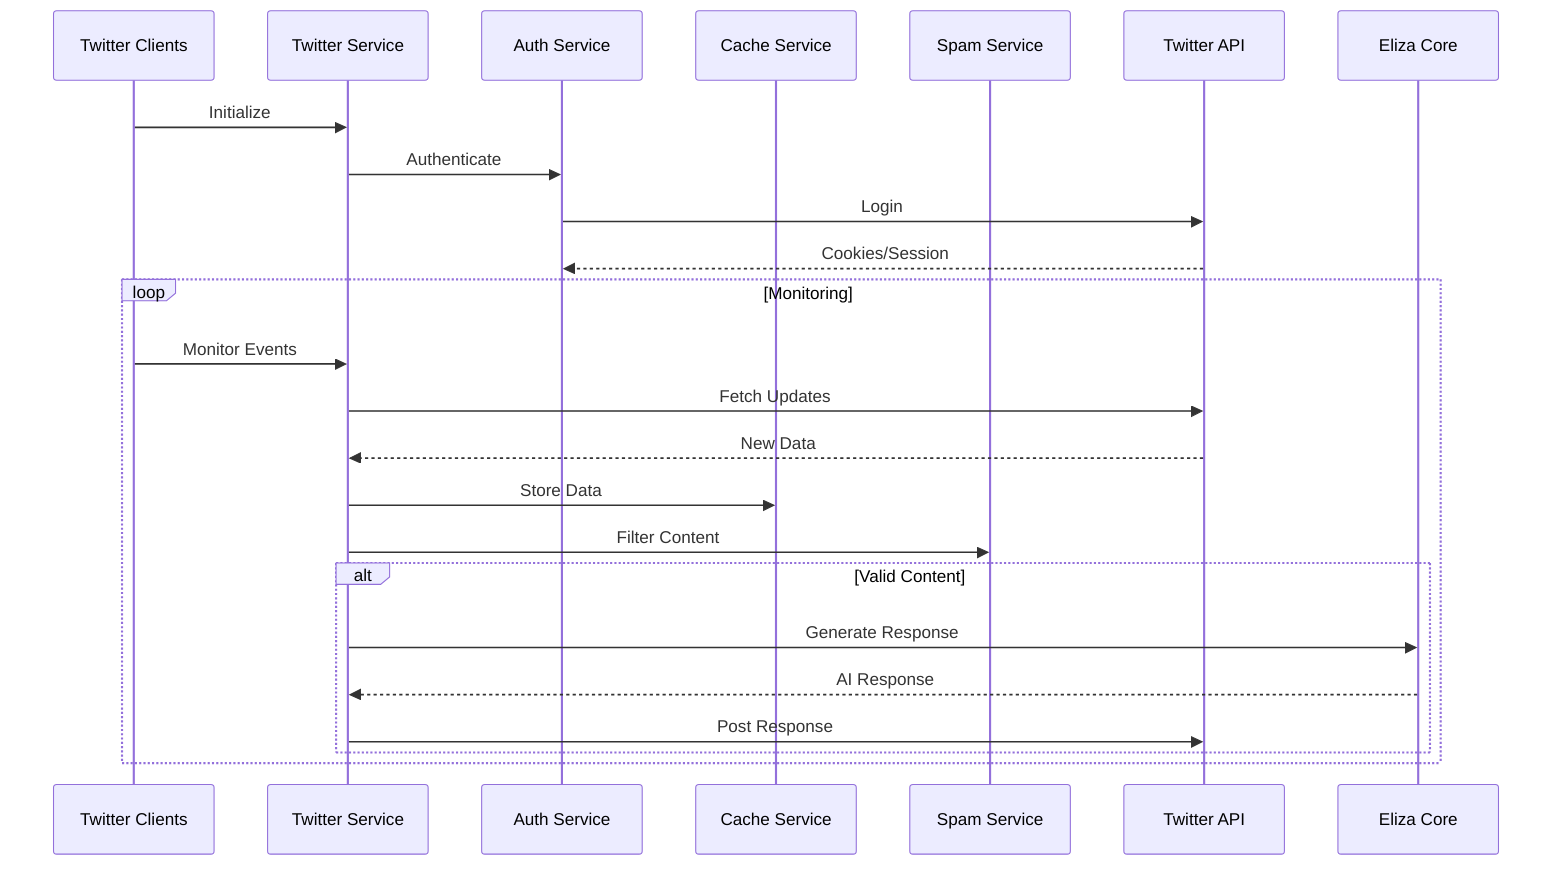 sequenceDiagram
    participant TC as Twitter Clients
    participant TS as Twitter Service
    participant Auth as Auth Service
    participant Cache as Cache Service
    participant Spam as Spam Service
    participant Twitter as Twitter API
    participant Eliza as Eliza Core

    TC->>TS: Initialize
    TS->>Auth: Authenticate
    Auth->>Twitter: Login
    Twitter-->>Auth: Cookies/Session
    
    loop Monitoring
        TC->>TS: Monitor Events
        TS->>Twitter: Fetch Updates
        Twitter-->>TS: New Data
        TS->>Cache: Store Data
        TS->>Spam: Filter Content
        
        alt Valid Content
            TS->>Eliza: Generate Response
            Eliza-->>TS: AI Response
            TS->>Twitter: Post Response
        end
    end